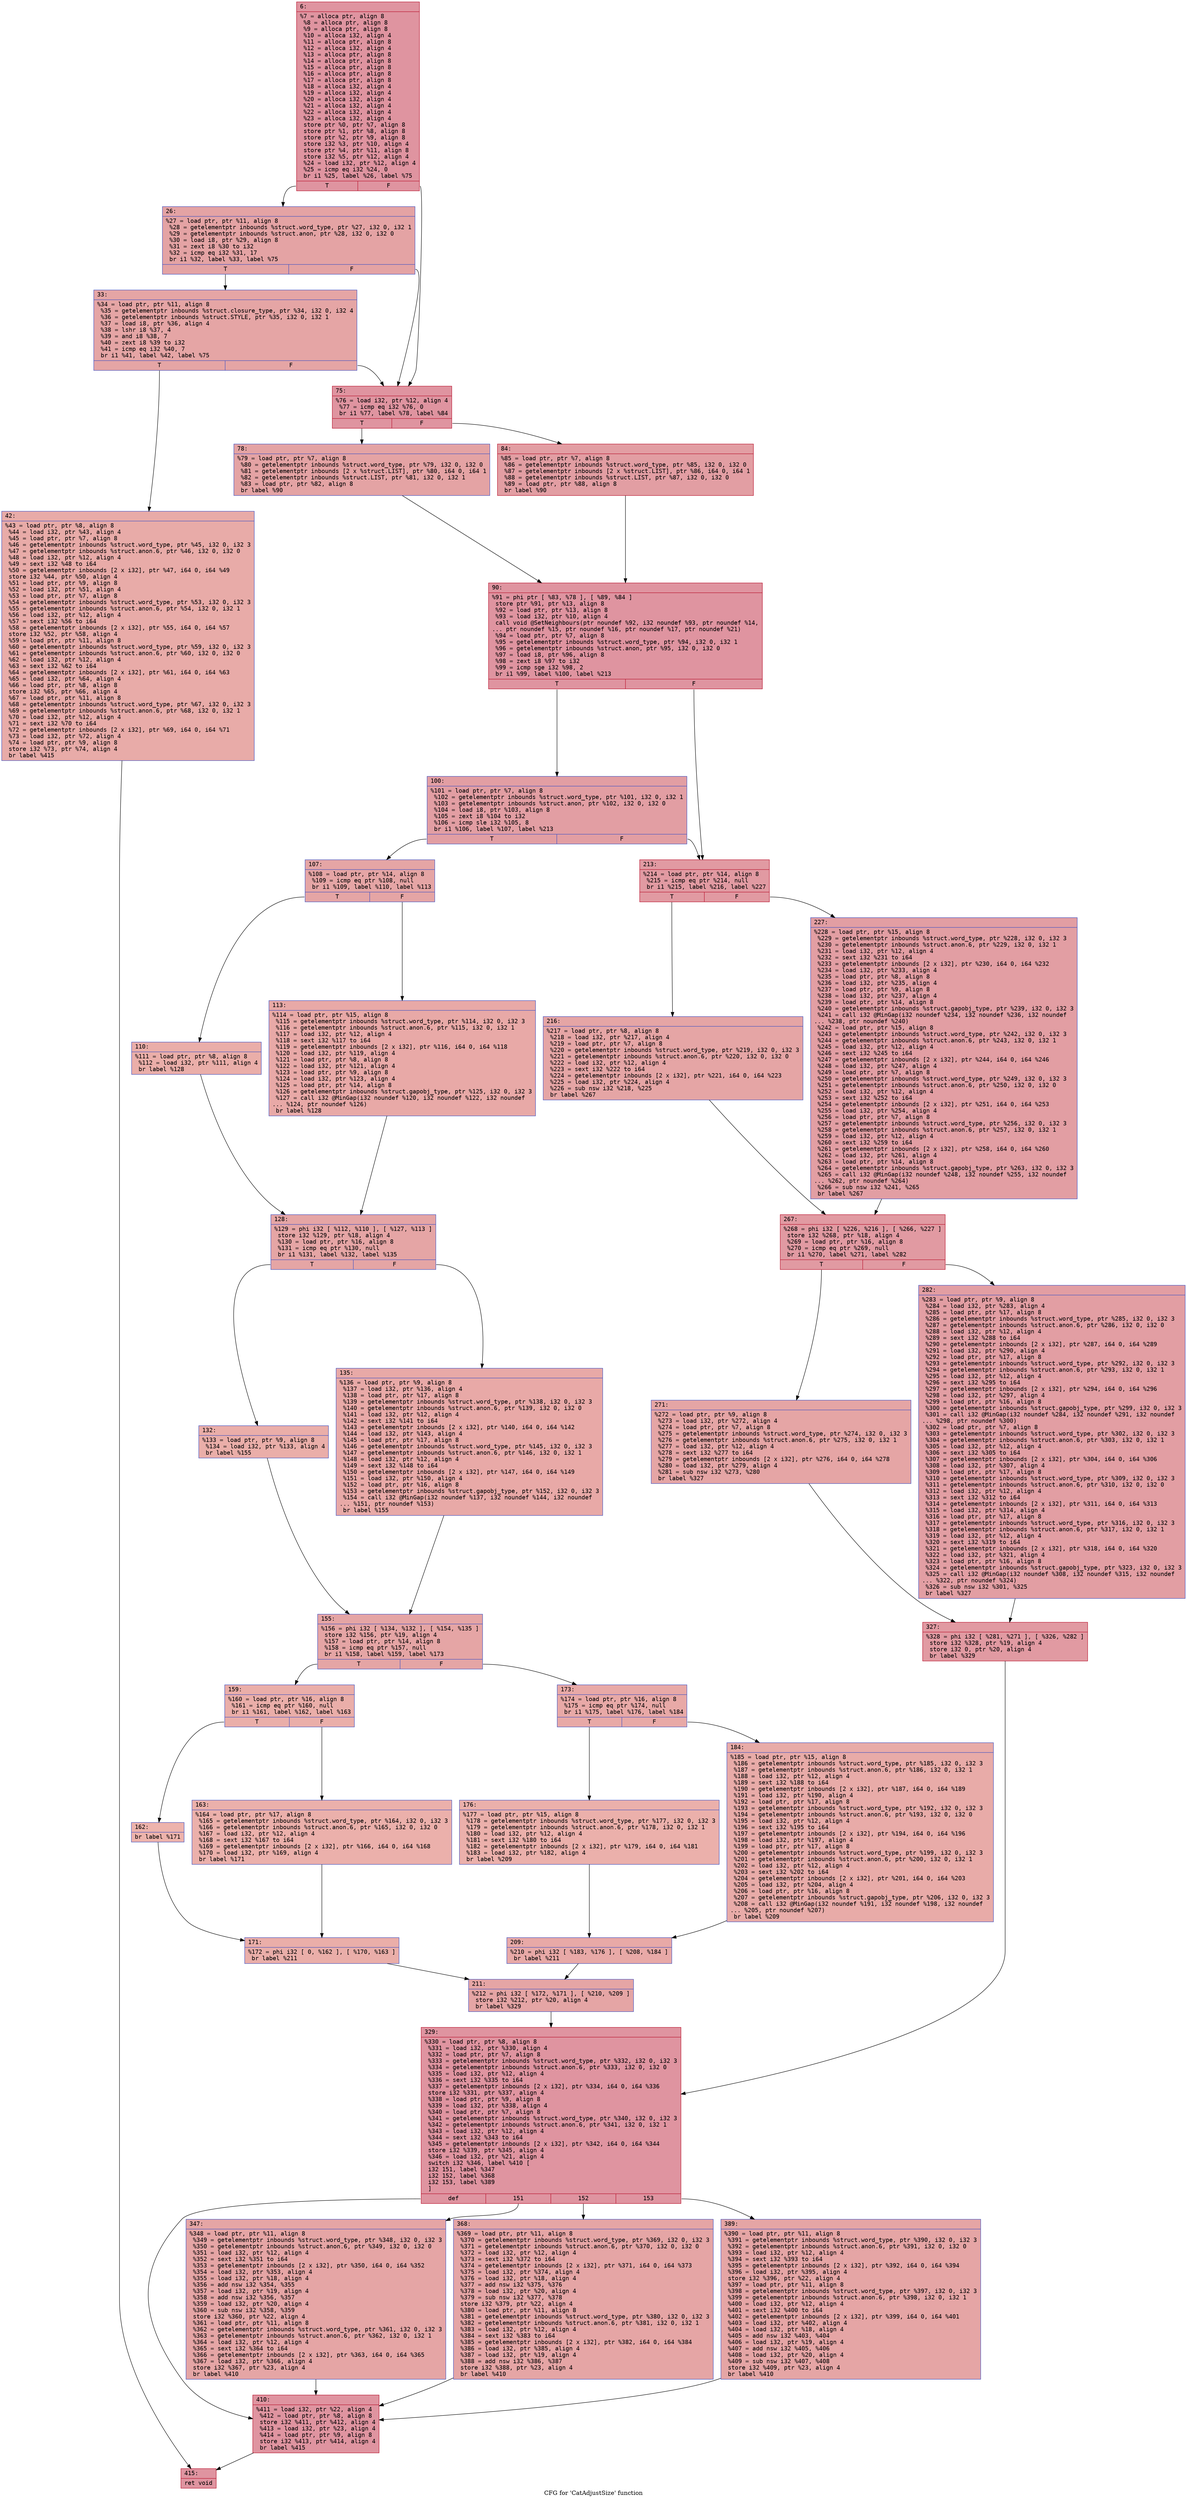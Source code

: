 digraph "CFG for 'CatAdjustSize' function" {
	label="CFG for 'CatAdjustSize' function";

	Node0x600003c3c280 [shape=record,color="#b70d28ff", style=filled, fillcolor="#b70d2870" fontname="Courier",label="{6:\l|  %7 = alloca ptr, align 8\l  %8 = alloca ptr, align 8\l  %9 = alloca ptr, align 8\l  %10 = alloca i32, align 4\l  %11 = alloca ptr, align 8\l  %12 = alloca i32, align 4\l  %13 = alloca ptr, align 8\l  %14 = alloca ptr, align 8\l  %15 = alloca ptr, align 8\l  %16 = alloca ptr, align 8\l  %17 = alloca ptr, align 8\l  %18 = alloca i32, align 4\l  %19 = alloca i32, align 4\l  %20 = alloca i32, align 4\l  %21 = alloca i32, align 4\l  %22 = alloca i32, align 4\l  %23 = alloca i32, align 4\l  store ptr %0, ptr %7, align 8\l  store ptr %1, ptr %8, align 8\l  store ptr %2, ptr %9, align 8\l  store i32 %3, ptr %10, align 4\l  store ptr %4, ptr %11, align 8\l  store i32 %5, ptr %12, align 4\l  %24 = load i32, ptr %12, align 4\l  %25 = icmp eq i32 %24, 0\l  br i1 %25, label %26, label %75\l|{<s0>T|<s1>F}}"];
	Node0x600003c3c280:s0 -> Node0x600003c3c910[tooltip="6 -> 26\nProbability 37.50%" ];
	Node0x600003c3c280:s1 -> Node0x600003c3ca00[tooltip="6 -> 75\nProbability 62.50%" ];
	Node0x600003c3c910 [shape=record,color="#3d50c3ff", style=filled, fillcolor="#c32e3170" fontname="Courier",label="{26:\l|  %27 = load ptr, ptr %11, align 8\l  %28 = getelementptr inbounds %struct.word_type, ptr %27, i32 0, i32 1\l  %29 = getelementptr inbounds %struct.anon, ptr %28, i32 0, i32 0\l  %30 = load i8, ptr %29, align 8\l  %31 = zext i8 %30 to i32\l  %32 = icmp eq i32 %31, 17\l  br i1 %32, label %33, label %75\l|{<s0>T|<s1>F}}"];
	Node0x600003c3c910:s0 -> Node0x600003c3c960[tooltip="26 -> 33\nProbability 50.00%" ];
	Node0x600003c3c910:s1 -> Node0x600003c3ca00[tooltip="26 -> 75\nProbability 50.00%" ];
	Node0x600003c3c960 [shape=record,color="#3d50c3ff", style=filled, fillcolor="#c5333470" fontname="Courier",label="{33:\l|  %34 = load ptr, ptr %11, align 8\l  %35 = getelementptr inbounds %struct.closure_type, ptr %34, i32 0, i32 4\l  %36 = getelementptr inbounds %struct.STYLE, ptr %35, i32 0, i32 1\l  %37 = load i8, ptr %36, align 4\l  %38 = lshr i8 %37, 4\l  %39 = and i8 %38, 7\l  %40 = zext i8 %39 to i32\l  %41 = icmp eq i32 %40, 7\l  br i1 %41, label %42, label %75\l|{<s0>T|<s1>F}}"];
	Node0x600003c3c960:s0 -> Node0x600003c3c9b0[tooltip="33 -> 42\nProbability 50.00%" ];
	Node0x600003c3c960:s1 -> Node0x600003c3ca00[tooltip="33 -> 75\nProbability 50.00%" ];
	Node0x600003c3c9b0 [shape=record,color="#3d50c3ff", style=filled, fillcolor="#cc403a70" fontname="Courier",label="{42:\l|  %43 = load ptr, ptr %8, align 8\l  %44 = load i32, ptr %43, align 4\l  %45 = load ptr, ptr %7, align 8\l  %46 = getelementptr inbounds %struct.word_type, ptr %45, i32 0, i32 3\l  %47 = getelementptr inbounds %struct.anon.6, ptr %46, i32 0, i32 0\l  %48 = load i32, ptr %12, align 4\l  %49 = sext i32 %48 to i64\l  %50 = getelementptr inbounds [2 x i32], ptr %47, i64 0, i64 %49\l  store i32 %44, ptr %50, align 4\l  %51 = load ptr, ptr %9, align 8\l  %52 = load i32, ptr %51, align 4\l  %53 = load ptr, ptr %7, align 8\l  %54 = getelementptr inbounds %struct.word_type, ptr %53, i32 0, i32 3\l  %55 = getelementptr inbounds %struct.anon.6, ptr %54, i32 0, i32 1\l  %56 = load i32, ptr %12, align 4\l  %57 = sext i32 %56 to i64\l  %58 = getelementptr inbounds [2 x i32], ptr %55, i64 0, i64 %57\l  store i32 %52, ptr %58, align 4\l  %59 = load ptr, ptr %11, align 8\l  %60 = getelementptr inbounds %struct.word_type, ptr %59, i32 0, i32 3\l  %61 = getelementptr inbounds %struct.anon.6, ptr %60, i32 0, i32 0\l  %62 = load i32, ptr %12, align 4\l  %63 = sext i32 %62 to i64\l  %64 = getelementptr inbounds [2 x i32], ptr %61, i64 0, i64 %63\l  %65 = load i32, ptr %64, align 4\l  %66 = load ptr, ptr %8, align 8\l  store i32 %65, ptr %66, align 4\l  %67 = load ptr, ptr %11, align 8\l  %68 = getelementptr inbounds %struct.word_type, ptr %67, i32 0, i32 3\l  %69 = getelementptr inbounds %struct.anon.6, ptr %68, i32 0, i32 1\l  %70 = load i32, ptr %12, align 4\l  %71 = sext i32 %70 to i64\l  %72 = getelementptr inbounds [2 x i32], ptr %69, i64 0, i64 %71\l  %73 = load i32, ptr %72, align 4\l  %74 = load ptr, ptr %9, align 8\l  store i32 %73, ptr %74, align 4\l  br label %415\l}"];
	Node0x600003c3c9b0 -> Node0x600003c3d450[tooltip="42 -> 415\nProbability 100.00%" ];
	Node0x600003c3ca00 [shape=record,color="#b70d28ff", style=filled, fillcolor="#b70d2870" fontname="Courier",label="{75:\l|  %76 = load i32, ptr %12, align 4\l  %77 = icmp eq i32 %76, 0\l  br i1 %77, label %78, label %84\l|{<s0>T|<s1>F}}"];
	Node0x600003c3ca00:s0 -> Node0x600003c3ca50[tooltip="75 -> 78\nProbability 37.50%" ];
	Node0x600003c3ca00:s1 -> Node0x600003c3caa0[tooltip="75 -> 84\nProbability 62.50%" ];
	Node0x600003c3ca50 [shape=record,color="#3d50c3ff", style=filled, fillcolor="#c32e3170" fontname="Courier",label="{78:\l|  %79 = load ptr, ptr %7, align 8\l  %80 = getelementptr inbounds %struct.word_type, ptr %79, i32 0, i32 0\l  %81 = getelementptr inbounds [2 x %struct.LIST], ptr %80, i64 0, i64 1\l  %82 = getelementptr inbounds %struct.LIST, ptr %81, i32 0, i32 1\l  %83 = load ptr, ptr %82, align 8\l  br label %90\l}"];
	Node0x600003c3ca50 -> Node0x600003c3caf0[tooltip="78 -> 90\nProbability 100.00%" ];
	Node0x600003c3caa0 [shape=record,color="#b70d28ff", style=filled, fillcolor="#be242e70" fontname="Courier",label="{84:\l|  %85 = load ptr, ptr %7, align 8\l  %86 = getelementptr inbounds %struct.word_type, ptr %85, i32 0, i32 0\l  %87 = getelementptr inbounds [2 x %struct.LIST], ptr %86, i64 0, i64 1\l  %88 = getelementptr inbounds %struct.LIST, ptr %87, i32 0, i32 0\l  %89 = load ptr, ptr %88, align 8\l  br label %90\l}"];
	Node0x600003c3caa0 -> Node0x600003c3caf0[tooltip="84 -> 90\nProbability 100.00%" ];
	Node0x600003c3caf0 [shape=record,color="#b70d28ff", style=filled, fillcolor="#b70d2870" fontname="Courier",label="{90:\l|  %91 = phi ptr [ %83, %78 ], [ %89, %84 ]\l  store ptr %91, ptr %13, align 8\l  %92 = load ptr, ptr %13, align 8\l  %93 = load i32, ptr %10, align 4\l  call void @SetNeighbours(ptr noundef %92, i32 noundef %93, ptr noundef %14,\l... ptr noundef %15, ptr noundef %16, ptr noundef %17, ptr noundef %21)\l  %94 = load ptr, ptr %7, align 8\l  %95 = getelementptr inbounds %struct.word_type, ptr %94, i32 0, i32 1\l  %96 = getelementptr inbounds %struct.anon, ptr %95, i32 0, i32 0\l  %97 = load i8, ptr %96, align 8\l  %98 = zext i8 %97 to i32\l  %99 = icmp sge i32 %98, 2\l  br i1 %99, label %100, label %213\l|{<s0>T|<s1>F}}"];
	Node0x600003c3caf0:s0 -> Node0x600003c3cb40[tooltip="90 -> 100\nProbability 50.00%" ];
	Node0x600003c3caf0:s1 -> Node0x600003c3d090[tooltip="90 -> 213\nProbability 50.00%" ];
	Node0x600003c3cb40 [shape=record,color="#3d50c3ff", style=filled, fillcolor="#be242e70" fontname="Courier",label="{100:\l|  %101 = load ptr, ptr %7, align 8\l  %102 = getelementptr inbounds %struct.word_type, ptr %101, i32 0, i32 1\l  %103 = getelementptr inbounds %struct.anon, ptr %102, i32 0, i32 0\l  %104 = load i8, ptr %103, align 8\l  %105 = zext i8 %104 to i32\l  %106 = icmp sle i32 %105, 8\l  br i1 %106, label %107, label %213\l|{<s0>T|<s1>F}}"];
	Node0x600003c3cb40:s0 -> Node0x600003c3cb90[tooltip="100 -> 107\nProbability 50.00%" ];
	Node0x600003c3cb40:s1 -> Node0x600003c3d090[tooltip="100 -> 213\nProbability 50.00%" ];
	Node0x600003c3cb90 [shape=record,color="#3d50c3ff", style=filled, fillcolor="#c5333470" fontname="Courier",label="{107:\l|  %108 = load ptr, ptr %14, align 8\l  %109 = icmp eq ptr %108, null\l  br i1 %109, label %110, label %113\l|{<s0>T|<s1>F}}"];
	Node0x600003c3cb90:s0 -> Node0x600003c3cbe0[tooltip="107 -> 110\nProbability 37.50%" ];
	Node0x600003c3cb90:s1 -> Node0x600003c3cc30[tooltip="107 -> 113\nProbability 62.50%" ];
	Node0x600003c3cbe0 [shape=record,color="#3d50c3ff", style=filled, fillcolor="#d0473d70" fontname="Courier",label="{110:\l|  %111 = load ptr, ptr %8, align 8\l  %112 = load i32, ptr %111, align 4\l  br label %128\l}"];
	Node0x600003c3cbe0 -> Node0x600003c3cc80[tooltip="110 -> 128\nProbability 100.00%" ];
	Node0x600003c3cc30 [shape=record,color="#3d50c3ff", style=filled, fillcolor="#ca3b3770" fontname="Courier",label="{113:\l|  %114 = load ptr, ptr %15, align 8\l  %115 = getelementptr inbounds %struct.word_type, ptr %114, i32 0, i32 3\l  %116 = getelementptr inbounds %struct.anon.6, ptr %115, i32 0, i32 1\l  %117 = load i32, ptr %12, align 4\l  %118 = sext i32 %117 to i64\l  %119 = getelementptr inbounds [2 x i32], ptr %116, i64 0, i64 %118\l  %120 = load i32, ptr %119, align 4\l  %121 = load ptr, ptr %8, align 8\l  %122 = load i32, ptr %121, align 4\l  %123 = load ptr, ptr %9, align 8\l  %124 = load i32, ptr %123, align 4\l  %125 = load ptr, ptr %14, align 8\l  %126 = getelementptr inbounds %struct.gapobj_type, ptr %125, i32 0, i32 3\l  %127 = call i32 @MinGap(i32 noundef %120, i32 noundef %122, i32 noundef\l... %124, ptr noundef %126)\l  br label %128\l}"];
	Node0x600003c3cc30 -> Node0x600003c3cc80[tooltip="113 -> 128\nProbability 100.00%" ];
	Node0x600003c3cc80 [shape=record,color="#3d50c3ff", style=filled, fillcolor="#c5333470" fontname="Courier",label="{128:\l|  %129 = phi i32 [ %112, %110 ], [ %127, %113 ]\l  store i32 %129, ptr %18, align 4\l  %130 = load ptr, ptr %16, align 8\l  %131 = icmp eq ptr %130, null\l  br i1 %131, label %132, label %135\l|{<s0>T|<s1>F}}"];
	Node0x600003c3cc80:s0 -> Node0x600003c3ccd0[tooltip="128 -> 132\nProbability 37.50%" ];
	Node0x600003c3cc80:s1 -> Node0x600003c3cd20[tooltip="128 -> 135\nProbability 62.50%" ];
	Node0x600003c3ccd0 [shape=record,color="#3d50c3ff", style=filled, fillcolor="#d0473d70" fontname="Courier",label="{132:\l|  %133 = load ptr, ptr %9, align 8\l  %134 = load i32, ptr %133, align 4\l  br label %155\l}"];
	Node0x600003c3ccd0 -> Node0x600003c3cd70[tooltip="132 -> 155\nProbability 100.00%" ];
	Node0x600003c3cd20 [shape=record,color="#3d50c3ff", style=filled, fillcolor="#ca3b3770" fontname="Courier",label="{135:\l|  %136 = load ptr, ptr %9, align 8\l  %137 = load i32, ptr %136, align 4\l  %138 = load ptr, ptr %17, align 8\l  %139 = getelementptr inbounds %struct.word_type, ptr %138, i32 0, i32 3\l  %140 = getelementptr inbounds %struct.anon.6, ptr %139, i32 0, i32 0\l  %141 = load i32, ptr %12, align 4\l  %142 = sext i32 %141 to i64\l  %143 = getelementptr inbounds [2 x i32], ptr %140, i64 0, i64 %142\l  %144 = load i32, ptr %143, align 4\l  %145 = load ptr, ptr %17, align 8\l  %146 = getelementptr inbounds %struct.word_type, ptr %145, i32 0, i32 3\l  %147 = getelementptr inbounds %struct.anon.6, ptr %146, i32 0, i32 1\l  %148 = load i32, ptr %12, align 4\l  %149 = sext i32 %148 to i64\l  %150 = getelementptr inbounds [2 x i32], ptr %147, i64 0, i64 %149\l  %151 = load i32, ptr %150, align 4\l  %152 = load ptr, ptr %16, align 8\l  %153 = getelementptr inbounds %struct.gapobj_type, ptr %152, i32 0, i32 3\l  %154 = call i32 @MinGap(i32 noundef %137, i32 noundef %144, i32 noundef\l... %151, ptr noundef %153)\l  br label %155\l}"];
	Node0x600003c3cd20 -> Node0x600003c3cd70[tooltip="135 -> 155\nProbability 100.00%" ];
	Node0x600003c3cd70 [shape=record,color="#3d50c3ff", style=filled, fillcolor="#c5333470" fontname="Courier",label="{155:\l|  %156 = phi i32 [ %134, %132 ], [ %154, %135 ]\l  store i32 %156, ptr %19, align 4\l  %157 = load ptr, ptr %14, align 8\l  %158 = icmp eq ptr %157, null\l  br i1 %158, label %159, label %173\l|{<s0>T|<s1>F}}"];
	Node0x600003c3cd70:s0 -> Node0x600003c3cdc0[tooltip="155 -> 159\nProbability 37.50%" ];
	Node0x600003c3cd70:s1 -> Node0x600003c3cf00[tooltip="155 -> 173\nProbability 62.50%" ];
	Node0x600003c3cdc0 [shape=record,color="#3d50c3ff", style=filled, fillcolor="#d0473d70" fontname="Courier",label="{159:\l|  %160 = load ptr, ptr %16, align 8\l  %161 = icmp eq ptr %160, null\l  br i1 %161, label %162, label %163\l|{<s0>T|<s1>F}}"];
	Node0x600003c3cdc0:s0 -> Node0x600003c3ce10[tooltip="159 -> 162\nProbability 37.50%" ];
	Node0x600003c3cdc0:s1 -> Node0x600003c3ce60[tooltip="159 -> 163\nProbability 62.50%" ];
	Node0x600003c3ce10 [shape=record,color="#3d50c3ff", style=filled, fillcolor="#d6524470" fontname="Courier",label="{162:\l|  br label %171\l}"];
	Node0x600003c3ce10 -> Node0x600003c3ceb0[tooltip="162 -> 171\nProbability 100.00%" ];
	Node0x600003c3ce60 [shape=record,color="#3d50c3ff", style=filled, fillcolor="#d24b4070" fontname="Courier",label="{163:\l|  %164 = load ptr, ptr %17, align 8\l  %165 = getelementptr inbounds %struct.word_type, ptr %164, i32 0, i32 3\l  %166 = getelementptr inbounds %struct.anon.6, ptr %165, i32 0, i32 0\l  %167 = load i32, ptr %12, align 4\l  %168 = sext i32 %167 to i64\l  %169 = getelementptr inbounds [2 x i32], ptr %166, i64 0, i64 %168\l  %170 = load i32, ptr %169, align 4\l  br label %171\l}"];
	Node0x600003c3ce60 -> Node0x600003c3ceb0[tooltip="163 -> 171\nProbability 100.00%" ];
	Node0x600003c3ceb0 [shape=record,color="#3d50c3ff", style=filled, fillcolor="#d0473d70" fontname="Courier",label="{171:\l|  %172 = phi i32 [ 0, %162 ], [ %170, %163 ]\l  br label %211\l}"];
	Node0x600003c3ceb0 -> Node0x600003c3d040[tooltip="171 -> 211\nProbability 100.00%" ];
	Node0x600003c3cf00 [shape=record,color="#3d50c3ff", style=filled, fillcolor="#ca3b3770" fontname="Courier",label="{173:\l|  %174 = load ptr, ptr %16, align 8\l  %175 = icmp eq ptr %174, null\l  br i1 %175, label %176, label %184\l|{<s0>T|<s1>F}}"];
	Node0x600003c3cf00:s0 -> Node0x600003c3cf50[tooltip="173 -> 176\nProbability 37.50%" ];
	Node0x600003c3cf00:s1 -> Node0x600003c3cfa0[tooltip="173 -> 184\nProbability 62.50%" ];
	Node0x600003c3cf50 [shape=record,color="#3d50c3ff", style=filled, fillcolor="#d24b4070" fontname="Courier",label="{176:\l|  %177 = load ptr, ptr %15, align 8\l  %178 = getelementptr inbounds %struct.word_type, ptr %177, i32 0, i32 3\l  %179 = getelementptr inbounds %struct.anon.6, ptr %178, i32 0, i32 1\l  %180 = load i32, ptr %12, align 4\l  %181 = sext i32 %180 to i64\l  %182 = getelementptr inbounds [2 x i32], ptr %179, i64 0, i64 %181\l  %183 = load i32, ptr %182, align 4\l  br label %209\l}"];
	Node0x600003c3cf50 -> Node0x600003c3cff0[tooltip="176 -> 209\nProbability 100.00%" ];
	Node0x600003c3cfa0 [shape=record,color="#3d50c3ff", style=filled, fillcolor="#cc403a70" fontname="Courier",label="{184:\l|  %185 = load ptr, ptr %15, align 8\l  %186 = getelementptr inbounds %struct.word_type, ptr %185, i32 0, i32 3\l  %187 = getelementptr inbounds %struct.anon.6, ptr %186, i32 0, i32 1\l  %188 = load i32, ptr %12, align 4\l  %189 = sext i32 %188 to i64\l  %190 = getelementptr inbounds [2 x i32], ptr %187, i64 0, i64 %189\l  %191 = load i32, ptr %190, align 4\l  %192 = load ptr, ptr %17, align 8\l  %193 = getelementptr inbounds %struct.word_type, ptr %192, i32 0, i32 3\l  %194 = getelementptr inbounds %struct.anon.6, ptr %193, i32 0, i32 0\l  %195 = load i32, ptr %12, align 4\l  %196 = sext i32 %195 to i64\l  %197 = getelementptr inbounds [2 x i32], ptr %194, i64 0, i64 %196\l  %198 = load i32, ptr %197, align 4\l  %199 = load ptr, ptr %17, align 8\l  %200 = getelementptr inbounds %struct.word_type, ptr %199, i32 0, i32 3\l  %201 = getelementptr inbounds %struct.anon.6, ptr %200, i32 0, i32 1\l  %202 = load i32, ptr %12, align 4\l  %203 = sext i32 %202 to i64\l  %204 = getelementptr inbounds [2 x i32], ptr %201, i64 0, i64 %203\l  %205 = load i32, ptr %204, align 4\l  %206 = load ptr, ptr %16, align 8\l  %207 = getelementptr inbounds %struct.gapobj_type, ptr %206, i32 0, i32 3\l  %208 = call i32 @MinGap(i32 noundef %191, i32 noundef %198, i32 noundef\l... %205, ptr noundef %207)\l  br label %209\l}"];
	Node0x600003c3cfa0 -> Node0x600003c3cff0[tooltip="184 -> 209\nProbability 100.00%" ];
	Node0x600003c3cff0 [shape=record,color="#3d50c3ff", style=filled, fillcolor="#ca3b3770" fontname="Courier",label="{209:\l|  %210 = phi i32 [ %183, %176 ], [ %208, %184 ]\l  br label %211\l}"];
	Node0x600003c3cff0 -> Node0x600003c3d040[tooltip="209 -> 211\nProbability 100.00%" ];
	Node0x600003c3d040 [shape=record,color="#3d50c3ff", style=filled, fillcolor="#c5333470" fontname="Courier",label="{211:\l|  %212 = phi i32 [ %172, %171 ], [ %210, %209 ]\l  store i32 %212, ptr %20, align 4\l  br label %329\l}"];
	Node0x600003c3d040 -> Node0x600003c3d2c0[tooltip="211 -> 329\nProbability 100.00%" ];
	Node0x600003c3d090 [shape=record,color="#b70d28ff", style=filled, fillcolor="#bb1b2c70" fontname="Courier",label="{213:\l|  %214 = load ptr, ptr %14, align 8\l  %215 = icmp eq ptr %214, null\l  br i1 %215, label %216, label %227\l|{<s0>T|<s1>F}}"];
	Node0x600003c3d090:s0 -> Node0x600003c3d0e0[tooltip="213 -> 216\nProbability 37.50%" ];
	Node0x600003c3d090:s1 -> Node0x600003c3d130[tooltip="213 -> 227\nProbability 62.50%" ];
	Node0x600003c3d0e0 [shape=record,color="#3d50c3ff", style=filled, fillcolor="#c5333470" fontname="Courier",label="{216:\l|  %217 = load ptr, ptr %8, align 8\l  %218 = load i32, ptr %217, align 4\l  %219 = load ptr, ptr %7, align 8\l  %220 = getelementptr inbounds %struct.word_type, ptr %219, i32 0, i32 3\l  %221 = getelementptr inbounds %struct.anon.6, ptr %220, i32 0, i32 0\l  %222 = load i32, ptr %12, align 4\l  %223 = sext i32 %222 to i64\l  %224 = getelementptr inbounds [2 x i32], ptr %221, i64 0, i64 %223\l  %225 = load i32, ptr %224, align 4\l  %226 = sub nsw i32 %218, %225\l  br label %267\l}"];
	Node0x600003c3d0e0 -> Node0x600003c3d180[tooltip="216 -> 267\nProbability 100.00%" ];
	Node0x600003c3d130 [shape=record,color="#3d50c3ff", style=filled, fillcolor="#be242e70" fontname="Courier",label="{227:\l|  %228 = load ptr, ptr %15, align 8\l  %229 = getelementptr inbounds %struct.word_type, ptr %228, i32 0, i32 3\l  %230 = getelementptr inbounds %struct.anon.6, ptr %229, i32 0, i32 1\l  %231 = load i32, ptr %12, align 4\l  %232 = sext i32 %231 to i64\l  %233 = getelementptr inbounds [2 x i32], ptr %230, i64 0, i64 %232\l  %234 = load i32, ptr %233, align 4\l  %235 = load ptr, ptr %8, align 8\l  %236 = load i32, ptr %235, align 4\l  %237 = load ptr, ptr %9, align 8\l  %238 = load i32, ptr %237, align 4\l  %239 = load ptr, ptr %14, align 8\l  %240 = getelementptr inbounds %struct.gapobj_type, ptr %239, i32 0, i32 3\l  %241 = call i32 @MinGap(i32 noundef %234, i32 noundef %236, i32 noundef\l... %238, ptr noundef %240)\l  %242 = load ptr, ptr %15, align 8\l  %243 = getelementptr inbounds %struct.word_type, ptr %242, i32 0, i32 3\l  %244 = getelementptr inbounds %struct.anon.6, ptr %243, i32 0, i32 1\l  %245 = load i32, ptr %12, align 4\l  %246 = sext i32 %245 to i64\l  %247 = getelementptr inbounds [2 x i32], ptr %244, i64 0, i64 %246\l  %248 = load i32, ptr %247, align 4\l  %249 = load ptr, ptr %7, align 8\l  %250 = getelementptr inbounds %struct.word_type, ptr %249, i32 0, i32 3\l  %251 = getelementptr inbounds %struct.anon.6, ptr %250, i32 0, i32 0\l  %252 = load i32, ptr %12, align 4\l  %253 = sext i32 %252 to i64\l  %254 = getelementptr inbounds [2 x i32], ptr %251, i64 0, i64 %253\l  %255 = load i32, ptr %254, align 4\l  %256 = load ptr, ptr %7, align 8\l  %257 = getelementptr inbounds %struct.word_type, ptr %256, i32 0, i32 3\l  %258 = getelementptr inbounds %struct.anon.6, ptr %257, i32 0, i32 1\l  %259 = load i32, ptr %12, align 4\l  %260 = sext i32 %259 to i64\l  %261 = getelementptr inbounds [2 x i32], ptr %258, i64 0, i64 %260\l  %262 = load i32, ptr %261, align 4\l  %263 = load ptr, ptr %14, align 8\l  %264 = getelementptr inbounds %struct.gapobj_type, ptr %263, i32 0, i32 3\l  %265 = call i32 @MinGap(i32 noundef %248, i32 noundef %255, i32 noundef\l... %262, ptr noundef %264)\l  %266 = sub nsw i32 %241, %265\l  br label %267\l}"];
	Node0x600003c3d130 -> Node0x600003c3d180[tooltip="227 -> 267\nProbability 100.00%" ];
	Node0x600003c3d180 [shape=record,color="#b70d28ff", style=filled, fillcolor="#bb1b2c70" fontname="Courier",label="{267:\l|  %268 = phi i32 [ %226, %216 ], [ %266, %227 ]\l  store i32 %268, ptr %18, align 4\l  %269 = load ptr, ptr %16, align 8\l  %270 = icmp eq ptr %269, null\l  br i1 %270, label %271, label %282\l|{<s0>T|<s1>F}}"];
	Node0x600003c3d180:s0 -> Node0x600003c3d1d0[tooltip="267 -> 271\nProbability 37.50%" ];
	Node0x600003c3d180:s1 -> Node0x600003c3d220[tooltip="267 -> 282\nProbability 62.50%" ];
	Node0x600003c3d1d0 [shape=record,color="#3d50c3ff", style=filled, fillcolor="#c5333470" fontname="Courier",label="{271:\l|  %272 = load ptr, ptr %9, align 8\l  %273 = load i32, ptr %272, align 4\l  %274 = load ptr, ptr %7, align 8\l  %275 = getelementptr inbounds %struct.word_type, ptr %274, i32 0, i32 3\l  %276 = getelementptr inbounds %struct.anon.6, ptr %275, i32 0, i32 1\l  %277 = load i32, ptr %12, align 4\l  %278 = sext i32 %277 to i64\l  %279 = getelementptr inbounds [2 x i32], ptr %276, i64 0, i64 %278\l  %280 = load i32, ptr %279, align 4\l  %281 = sub nsw i32 %273, %280\l  br label %327\l}"];
	Node0x600003c3d1d0 -> Node0x600003c3d270[tooltip="271 -> 327\nProbability 100.00%" ];
	Node0x600003c3d220 [shape=record,color="#3d50c3ff", style=filled, fillcolor="#be242e70" fontname="Courier",label="{282:\l|  %283 = load ptr, ptr %9, align 8\l  %284 = load i32, ptr %283, align 4\l  %285 = load ptr, ptr %17, align 8\l  %286 = getelementptr inbounds %struct.word_type, ptr %285, i32 0, i32 3\l  %287 = getelementptr inbounds %struct.anon.6, ptr %286, i32 0, i32 0\l  %288 = load i32, ptr %12, align 4\l  %289 = sext i32 %288 to i64\l  %290 = getelementptr inbounds [2 x i32], ptr %287, i64 0, i64 %289\l  %291 = load i32, ptr %290, align 4\l  %292 = load ptr, ptr %17, align 8\l  %293 = getelementptr inbounds %struct.word_type, ptr %292, i32 0, i32 3\l  %294 = getelementptr inbounds %struct.anon.6, ptr %293, i32 0, i32 1\l  %295 = load i32, ptr %12, align 4\l  %296 = sext i32 %295 to i64\l  %297 = getelementptr inbounds [2 x i32], ptr %294, i64 0, i64 %296\l  %298 = load i32, ptr %297, align 4\l  %299 = load ptr, ptr %16, align 8\l  %300 = getelementptr inbounds %struct.gapobj_type, ptr %299, i32 0, i32 3\l  %301 = call i32 @MinGap(i32 noundef %284, i32 noundef %291, i32 noundef\l... %298, ptr noundef %300)\l  %302 = load ptr, ptr %7, align 8\l  %303 = getelementptr inbounds %struct.word_type, ptr %302, i32 0, i32 3\l  %304 = getelementptr inbounds %struct.anon.6, ptr %303, i32 0, i32 1\l  %305 = load i32, ptr %12, align 4\l  %306 = sext i32 %305 to i64\l  %307 = getelementptr inbounds [2 x i32], ptr %304, i64 0, i64 %306\l  %308 = load i32, ptr %307, align 4\l  %309 = load ptr, ptr %17, align 8\l  %310 = getelementptr inbounds %struct.word_type, ptr %309, i32 0, i32 3\l  %311 = getelementptr inbounds %struct.anon.6, ptr %310, i32 0, i32 0\l  %312 = load i32, ptr %12, align 4\l  %313 = sext i32 %312 to i64\l  %314 = getelementptr inbounds [2 x i32], ptr %311, i64 0, i64 %313\l  %315 = load i32, ptr %314, align 4\l  %316 = load ptr, ptr %17, align 8\l  %317 = getelementptr inbounds %struct.word_type, ptr %316, i32 0, i32 3\l  %318 = getelementptr inbounds %struct.anon.6, ptr %317, i32 0, i32 1\l  %319 = load i32, ptr %12, align 4\l  %320 = sext i32 %319 to i64\l  %321 = getelementptr inbounds [2 x i32], ptr %318, i64 0, i64 %320\l  %322 = load i32, ptr %321, align 4\l  %323 = load ptr, ptr %16, align 8\l  %324 = getelementptr inbounds %struct.gapobj_type, ptr %323, i32 0, i32 3\l  %325 = call i32 @MinGap(i32 noundef %308, i32 noundef %315, i32 noundef\l... %322, ptr noundef %324)\l  %326 = sub nsw i32 %301, %325\l  br label %327\l}"];
	Node0x600003c3d220 -> Node0x600003c3d270[tooltip="282 -> 327\nProbability 100.00%" ];
	Node0x600003c3d270 [shape=record,color="#b70d28ff", style=filled, fillcolor="#bb1b2c70" fontname="Courier",label="{327:\l|  %328 = phi i32 [ %281, %271 ], [ %326, %282 ]\l  store i32 %328, ptr %19, align 4\l  store i32 0, ptr %20, align 4\l  br label %329\l}"];
	Node0x600003c3d270 -> Node0x600003c3d2c0[tooltip="327 -> 329\nProbability 100.00%" ];
	Node0x600003c3d2c0 [shape=record,color="#b70d28ff", style=filled, fillcolor="#b70d2870" fontname="Courier",label="{329:\l|  %330 = load ptr, ptr %8, align 8\l  %331 = load i32, ptr %330, align 4\l  %332 = load ptr, ptr %7, align 8\l  %333 = getelementptr inbounds %struct.word_type, ptr %332, i32 0, i32 3\l  %334 = getelementptr inbounds %struct.anon.6, ptr %333, i32 0, i32 0\l  %335 = load i32, ptr %12, align 4\l  %336 = sext i32 %335 to i64\l  %337 = getelementptr inbounds [2 x i32], ptr %334, i64 0, i64 %336\l  store i32 %331, ptr %337, align 4\l  %338 = load ptr, ptr %9, align 8\l  %339 = load i32, ptr %338, align 4\l  %340 = load ptr, ptr %7, align 8\l  %341 = getelementptr inbounds %struct.word_type, ptr %340, i32 0, i32 3\l  %342 = getelementptr inbounds %struct.anon.6, ptr %341, i32 0, i32 1\l  %343 = load i32, ptr %12, align 4\l  %344 = sext i32 %343 to i64\l  %345 = getelementptr inbounds [2 x i32], ptr %342, i64 0, i64 %344\l  store i32 %339, ptr %345, align 4\l  %346 = load i32, ptr %21, align 4\l  switch i32 %346, label %410 [\l    i32 151, label %347\l    i32 152, label %368\l    i32 153, label %389\l  ]\l|{<s0>def|<s1>151|<s2>152|<s3>153}}"];
	Node0x600003c3d2c0:s0 -> Node0x600003c3d400[tooltip="329 -> 410\nProbability 25.00%" ];
	Node0x600003c3d2c0:s1 -> Node0x600003c3d310[tooltip="329 -> 347\nProbability 25.00%" ];
	Node0x600003c3d2c0:s2 -> Node0x600003c3d360[tooltip="329 -> 368\nProbability 25.00%" ];
	Node0x600003c3d2c0:s3 -> Node0x600003c3d3b0[tooltip="329 -> 389\nProbability 25.00%" ];
	Node0x600003c3d310 [shape=record,color="#3d50c3ff", style=filled, fillcolor="#c5333470" fontname="Courier",label="{347:\l|  %348 = load ptr, ptr %11, align 8\l  %349 = getelementptr inbounds %struct.word_type, ptr %348, i32 0, i32 3\l  %350 = getelementptr inbounds %struct.anon.6, ptr %349, i32 0, i32 0\l  %351 = load i32, ptr %12, align 4\l  %352 = sext i32 %351 to i64\l  %353 = getelementptr inbounds [2 x i32], ptr %350, i64 0, i64 %352\l  %354 = load i32, ptr %353, align 4\l  %355 = load i32, ptr %18, align 4\l  %356 = add nsw i32 %354, %355\l  %357 = load i32, ptr %19, align 4\l  %358 = add nsw i32 %356, %357\l  %359 = load i32, ptr %20, align 4\l  %360 = sub nsw i32 %358, %359\l  store i32 %360, ptr %22, align 4\l  %361 = load ptr, ptr %11, align 8\l  %362 = getelementptr inbounds %struct.word_type, ptr %361, i32 0, i32 3\l  %363 = getelementptr inbounds %struct.anon.6, ptr %362, i32 0, i32 1\l  %364 = load i32, ptr %12, align 4\l  %365 = sext i32 %364 to i64\l  %366 = getelementptr inbounds [2 x i32], ptr %363, i64 0, i64 %365\l  %367 = load i32, ptr %366, align 4\l  store i32 %367, ptr %23, align 4\l  br label %410\l}"];
	Node0x600003c3d310 -> Node0x600003c3d400[tooltip="347 -> 410\nProbability 100.00%" ];
	Node0x600003c3d360 [shape=record,color="#3d50c3ff", style=filled, fillcolor="#c5333470" fontname="Courier",label="{368:\l|  %369 = load ptr, ptr %11, align 8\l  %370 = getelementptr inbounds %struct.word_type, ptr %369, i32 0, i32 3\l  %371 = getelementptr inbounds %struct.anon.6, ptr %370, i32 0, i32 0\l  %372 = load i32, ptr %12, align 4\l  %373 = sext i32 %372 to i64\l  %374 = getelementptr inbounds [2 x i32], ptr %371, i64 0, i64 %373\l  %375 = load i32, ptr %374, align 4\l  %376 = load i32, ptr %18, align 4\l  %377 = add nsw i32 %375, %376\l  %378 = load i32, ptr %20, align 4\l  %379 = sub nsw i32 %377, %378\l  store i32 %379, ptr %22, align 4\l  %380 = load ptr, ptr %11, align 8\l  %381 = getelementptr inbounds %struct.word_type, ptr %380, i32 0, i32 3\l  %382 = getelementptr inbounds %struct.anon.6, ptr %381, i32 0, i32 1\l  %383 = load i32, ptr %12, align 4\l  %384 = sext i32 %383 to i64\l  %385 = getelementptr inbounds [2 x i32], ptr %382, i64 0, i64 %384\l  %386 = load i32, ptr %385, align 4\l  %387 = load i32, ptr %19, align 4\l  %388 = add nsw i32 %386, %387\l  store i32 %388, ptr %23, align 4\l  br label %410\l}"];
	Node0x600003c3d360 -> Node0x600003c3d400[tooltip="368 -> 410\nProbability 100.00%" ];
	Node0x600003c3d3b0 [shape=record,color="#3d50c3ff", style=filled, fillcolor="#c5333470" fontname="Courier",label="{389:\l|  %390 = load ptr, ptr %11, align 8\l  %391 = getelementptr inbounds %struct.word_type, ptr %390, i32 0, i32 3\l  %392 = getelementptr inbounds %struct.anon.6, ptr %391, i32 0, i32 0\l  %393 = load i32, ptr %12, align 4\l  %394 = sext i32 %393 to i64\l  %395 = getelementptr inbounds [2 x i32], ptr %392, i64 0, i64 %394\l  %396 = load i32, ptr %395, align 4\l  store i32 %396, ptr %22, align 4\l  %397 = load ptr, ptr %11, align 8\l  %398 = getelementptr inbounds %struct.word_type, ptr %397, i32 0, i32 3\l  %399 = getelementptr inbounds %struct.anon.6, ptr %398, i32 0, i32 1\l  %400 = load i32, ptr %12, align 4\l  %401 = sext i32 %400 to i64\l  %402 = getelementptr inbounds [2 x i32], ptr %399, i64 0, i64 %401\l  %403 = load i32, ptr %402, align 4\l  %404 = load i32, ptr %18, align 4\l  %405 = add nsw i32 %403, %404\l  %406 = load i32, ptr %19, align 4\l  %407 = add nsw i32 %405, %406\l  %408 = load i32, ptr %20, align 4\l  %409 = sub nsw i32 %407, %408\l  store i32 %409, ptr %23, align 4\l  br label %410\l}"];
	Node0x600003c3d3b0 -> Node0x600003c3d400[tooltip="389 -> 410\nProbability 100.00%" ];
	Node0x600003c3d400 [shape=record,color="#b70d28ff", style=filled, fillcolor="#b70d2870" fontname="Courier",label="{410:\l|  %411 = load i32, ptr %22, align 4\l  %412 = load ptr, ptr %8, align 8\l  store i32 %411, ptr %412, align 4\l  %413 = load i32, ptr %23, align 4\l  %414 = load ptr, ptr %9, align 8\l  store i32 %413, ptr %414, align 4\l  br label %415\l}"];
	Node0x600003c3d400 -> Node0x600003c3d450[tooltip="410 -> 415\nProbability 100.00%" ];
	Node0x600003c3d450 [shape=record,color="#b70d28ff", style=filled, fillcolor="#b70d2870" fontname="Courier",label="{415:\l|  ret void\l}"];
}
